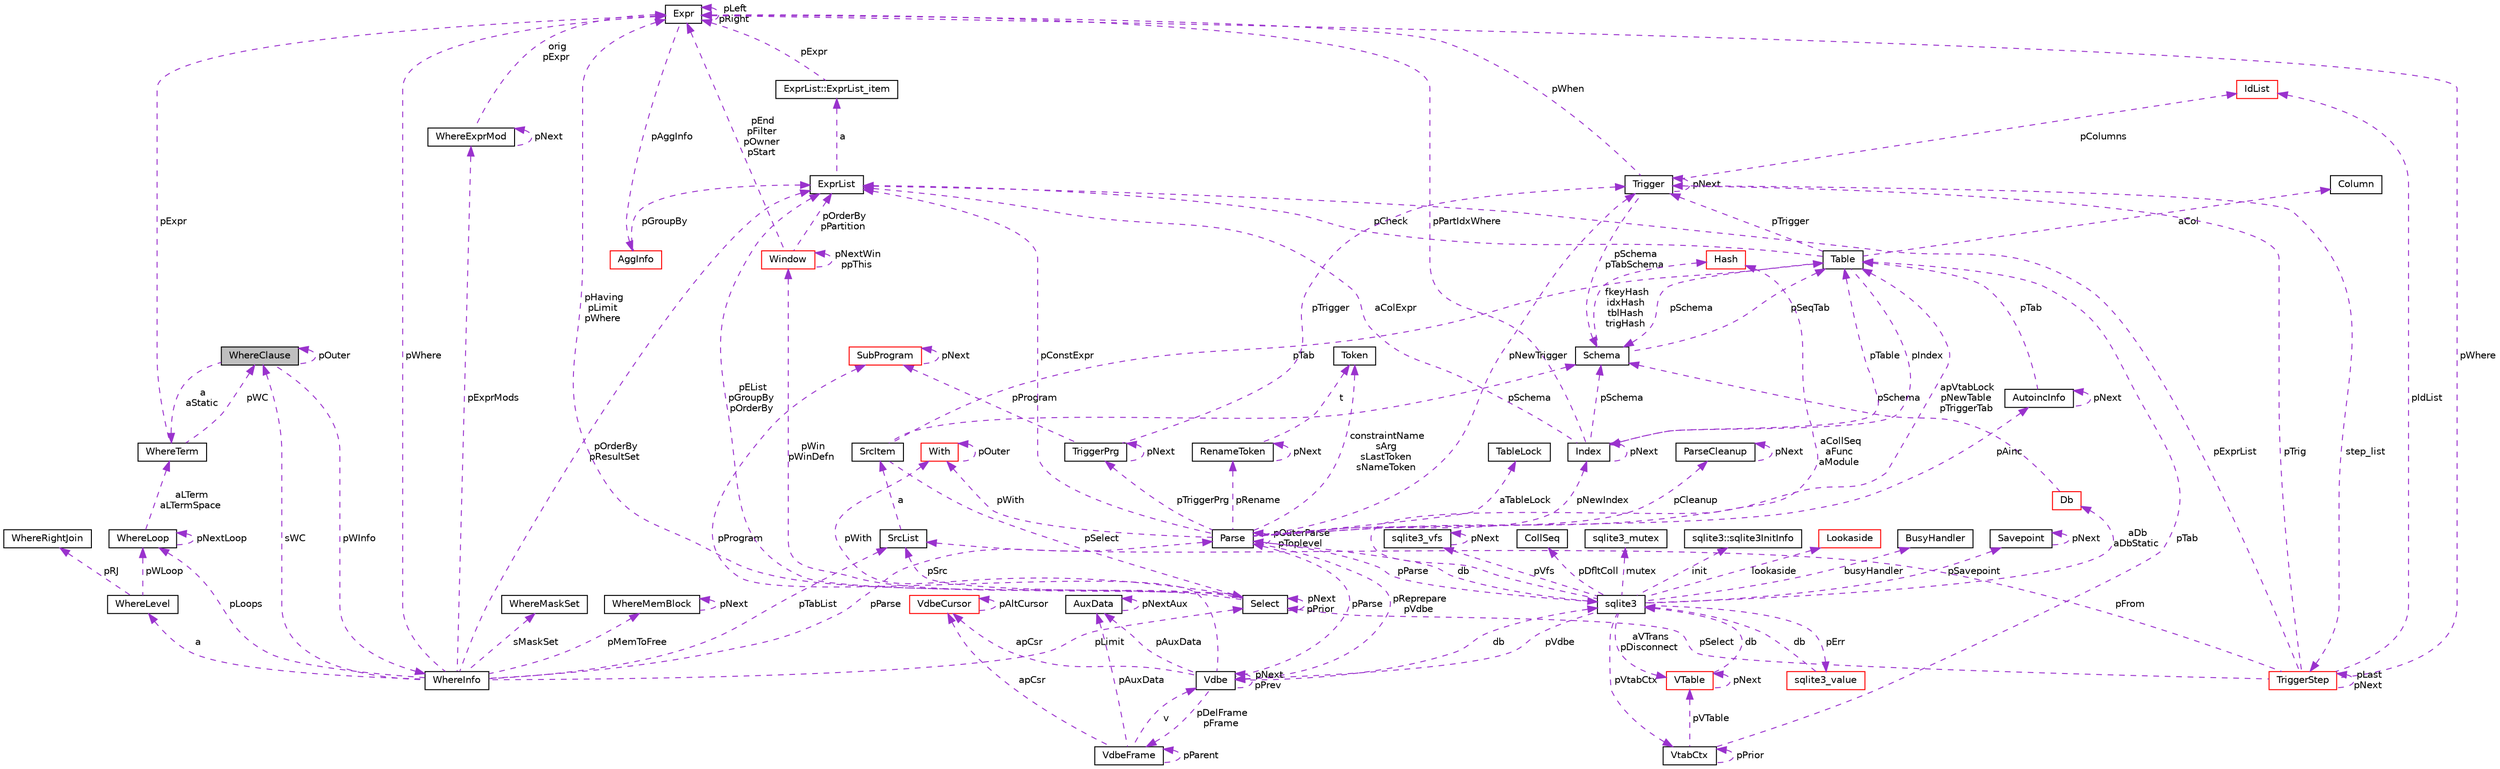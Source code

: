 digraph "WhereClause"
{
 // LATEX_PDF_SIZE
  edge [fontname="Helvetica",fontsize="10",labelfontname="Helvetica",labelfontsize="10"];
  node [fontname="Helvetica",fontsize="10",shape=record];
  Node1 [label="WhereClause",height=0.2,width=0.4,color="black", fillcolor="grey75", style="filled", fontcolor="black",tooltip=" "];
  Node2 -> Node1 [dir="back",color="darkorchid3",fontsize="10",style="dashed",label=" pWInfo" ,fontname="Helvetica"];
  Node2 [label="WhereInfo",height=0.2,width=0.4,color="black", fillcolor="white", style="filled",URL="$db/d1b/sqlite3_8c.html#d9/d37/structWhereInfo",tooltip=" "];
  Node3 -> Node2 [dir="back",color="darkorchid3",fontsize="10",style="dashed",label=" pParse" ,fontname="Helvetica"];
  Node3 [label="Parse",height=0.2,width=0.4,color="black", fillcolor="white", style="filled",URL="$db/d1b/sqlite3_8c.html#db/dbb/structParse",tooltip=" "];
  Node4 -> Node3 [dir="back",color="darkorchid3",fontsize="10",style="dashed",label=" db" ,fontname="Helvetica"];
  Node4 [label="sqlite3",height=0.2,width=0.4,color="black", fillcolor="white", style="filled",URL="$d9/dcd/structsqlite3.html",tooltip=" "];
  Node5 -> Node4 [dir="back",color="darkorchid3",fontsize="10",style="dashed",label=" pVfs" ,fontname="Helvetica"];
  Node5 [label="sqlite3_vfs",height=0.2,width=0.4,color="black", fillcolor="white", style="filled",URL="$d3/d36/structsqlite3__vfs.html",tooltip=" "];
  Node5 -> Node5 [dir="back",color="darkorchid3",fontsize="10",style="dashed",label=" pNext" ,fontname="Helvetica"];
  Node6 -> Node4 [dir="back",color="darkorchid3",fontsize="10",style="dashed",label=" pVdbe" ,fontname="Helvetica"];
  Node6 [label="Vdbe",height=0.2,width=0.4,color="black", fillcolor="white", style="filled",URL="$db/d1b/sqlite3_8c.html#de/d53/structVdbe",tooltip=" "];
  Node4 -> Node6 [dir="back",color="darkorchid3",fontsize="10",style="dashed",label=" db" ,fontname="Helvetica"];
  Node6 -> Node6 [dir="back",color="darkorchid3",fontsize="10",style="dashed",label=" pNext\npPrev" ,fontname="Helvetica"];
  Node3 -> Node6 [dir="back",color="darkorchid3",fontsize="10",style="dashed",label=" pParse" ,fontname="Helvetica"];
  Node7 -> Node6 [dir="back",color="darkorchid3",fontsize="10",style="dashed",label=" apCsr" ,fontname="Helvetica"];
  Node7 [label="VdbeCursor",height=0.2,width=0.4,color="red", fillcolor="white", style="filled",URL="$db/d1b/sqlite3_8c.html#d0/dd5/structVdbeCursor",tooltip=" "];
  Node7 -> Node7 [dir="back",color="darkorchid3",fontsize="10",style="dashed",label=" pAltCursor" ,fontname="Helvetica"];
  Node10 -> Node6 [dir="back",color="darkorchid3",fontsize="10",style="dashed",label=" pDelFrame\npFrame" ,fontname="Helvetica"];
  Node10 [label="VdbeFrame",height=0.2,width=0.4,color="black", fillcolor="white", style="filled",URL="$db/d1b/sqlite3_8c.html#df/db1/structVdbeFrame",tooltip=" "];
  Node6 -> Node10 [dir="back",color="darkorchid3",fontsize="10",style="dashed",label=" v" ,fontname="Helvetica"];
  Node10 -> Node10 [dir="back",color="darkorchid3",fontsize="10",style="dashed",label=" pParent" ,fontname="Helvetica"];
  Node7 -> Node10 [dir="back",color="darkorchid3",fontsize="10",style="dashed",label=" apCsr" ,fontname="Helvetica"];
  Node11 -> Node10 [dir="back",color="darkorchid3",fontsize="10",style="dashed",label=" pAuxData" ,fontname="Helvetica"];
  Node11 [label="AuxData",height=0.2,width=0.4,color="black", fillcolor="white", style="filled",URL="$d7/d4c/structAuxData.html",tooltip=" "];
  Node11 -> Node11 [dir="back",color="darkorchid3",fontsize="10",style="dashed",label=" pNextAux" ,fontname="Helvetica"];
  Node12 -> Node6 [dir="back",color="darkorchid3",fontsize="10",style="dashed",label=" pProgram" ,fontname="Helvetica"];
  Node12 [label="SubProgram",height=0.2,width=0.4,color="red", fillcolor="white", style="filled",URL="$db/d1b/sqlite3_8c.html#de/d7a/structSubProgram",tooltip=" "];
  Node12 -> Node12 [dir="back",color="darkorchid3",fontsize="10",style="dashed",label=" pNext" ,fontname="Helvetica"];
  Node11 -> Node6 [dir="back",color="darkorchid3",fontsize="10",style="dashed",label=" pAuxData" ,fontname="Helvetica"];
  Node9 -> Node4 [dir="back",color="darkorchid3",fontsize="10",style="dashed",label=" pDfltColl" ,fontname="Helvetica"];
  Node9 [label="CollSeq",height=0.2,width=0.4,color="black", fillcolor="white", style="filled",URL="$d1/d4e/structCollSeq.html",tooltip=" "];
  Node48 -> Node4 [dir="back",color="darkorchid3",fontsize="10",style="dashed",label=" mutex" ,fontname="Helvetica"];
  Node48 [label="sqlite3_mutex",height=0.2,width=0.4,color="black", fillcolor="white", style="filled",URL="$db/d1b/sqlite3_8c.html#d5/d3c/structsqlite3__mutex",tooltip=" "];
  Node49 -> Node4 [dir="back",color="darkorchid3",fontsize="10",style="dashed",label=" aDb\naDbStatic" ,fontname="Helvetica"];
  Node49 [label="Db",height=0.2,width=0.4,color="red", fillcolor="white", style="filled",URL="$db/d1b/sqlite3_8c.html#d2/d6b/structDb",tooltip=" "];
  Node25 -> Node49 [dir="back",color="darkorchid3",fontsize="10",style="dashed",label=" pSchema" ,fontname="Helvetica"];
  Node25 [label="Schema",height=0.2,width=0.4,color="black", fillcolor="white", style="filled",URL="$db/d1b/sqlite3_8c.html#d8/db0/structSchema",tooltip=" "];
  Node26 -> Node25 [dir="back",color="darkorchid3",fontsize="10",style="dashed",label=" fkeyHash\nidxHash\ntblHash\ntrigHash" ,fontname="Helvetica"];
  Node26 [label="Hash",height=0.2,width=0.4,color="red", fillcolor="white", style="filled",URL="$db/d1b/sqlite3_8c.html#d1/dbe/structHash",tooltip=" "];
  Node22 -> Node25 [dir="back",color="darkorchid3",fontsize="10",style="dashed",label=" pSeqTab" ,fontname="Helvetica"];
  Node22 [label="Table",height=0.2,width=0.4,color="black", fillcolor="white", style="filled",URL="$db/d1b/sqlite3_8c.html#dc/dcb/structTable",tooltip=" "];
  Node23 -> Node22 [dir="back",color="darkorchid3",fontsize="10",style="dashed",label=" aCol" ,fontname="Helvetica"];
  Node23 [label="Column",height=0.2,width=0.4,color="black", fillcolor="white", style="filled",URL="$db/d1b/sqlite3_8c.html#dc/dc1/structColumn",tooltip=" "];
  Node24 -> Node22 [dir="back",color="darkorchid3",fontsize="10",style="dashed",label=" pIndex" ,fontname="Helvetica"];
  Node24 [label="Index",height=0.2,width=0.4,color="black", fillcolor="white", style="filled",URL="$db/d1b/sqlite3_8c.html#df/d86/structIndex",tooltip=" "];
  Node22 -> Node24 [dir="back",color="darkorchid3",fontsize="10",style="dashed",label=" pTable" ,fontname="Helvetica"];
  Node24 -> Node24 [dir="back",color="darkorchid3",fontsize="10",style="dashed",label=" pNext" ,fontname="Helvetica"];
  Node25 -> Node24 [dir="back",color="darkorchid3",fontsize="10",style="dashed",label=" pSchema" ,fontname="Helvetica"];
  Node29 -> Node24 [dir="back",color="darkorchid3",fontsize="10",style="dashed",label=" pPartIdxWhere" ,fontname="Helvetica"];
  Node29 [label="Expr",height=0.2,width=0.4,color="black", fillcolor="white", style="filled",URL="$db/d1b/sqlite3_8c.html#d4/dfb/structExpr",tooltip=" "];
  Node29 -> Node29 [dir="back",color="darkorchid3",fontsize="10",style="dashed",label=" pLeft\npRight" ,fontname="Helvetica"];
  Node30 -> Node29 [dir="back",color="darkorchid3",fontsize="10",style="dashed",label=" pAggInfo" ,fontname="Helvetica"];
  Node30 [label="AggInfo",height=0.2,width=0.4,color="red", fillcolor="white", style="filled",URL="$db/d1b/sqlite3_8c.html#d2/dc8/structAggInfo",tooltip=" "];
  Node31 -> Node30 [dir="back",color="darkorchid3",fontsize="10",style="dashed",label=" pGroupBy" ,fontname="Helvetica"];
  Node31 [label="ExprList",height=0.2,width=0.4,color="black", fillcolor="white", style="filled",URL="$db/d1b/sqlite3_8c.html#d5/d5c/structExprList",tooltip=" "];
  Node32 -> Node31 [dir="back",color="darkorchid3",fontsize="10",style="dashed",label=" a" ,fontname="Helvetica"];
  Node32 [label="ExprList::ExprList_item",height=0.2,width=0.4,color="black", fillcolor="white", style="filled",URL="$db/d1b/sqlite3_8c.html#d8/dae/structExprList_1_1ExprList__item",tooltip=" "];
  Node29 -> Node32 [dir="back",color="darkorchid3",fontsize="10",style="dashed",label=" pExpr" ,fontname="Helvetica"];
  Node31 -> Node24 [dir="back",color="darkorchid3",fontsize="10",style="dashed",label=" aColExpr" ,fontname="Helvetica"];
  Node31 -> Node22 [dir="back",color="darkorchid3",fontsize="10",style="dashed",label=" pCheck" ,fontname="Helvetica"];
  Node35 -> Node22 [dir="back",color="darkorchid3",fontsize="10",style="dashed",label=" pTrigger" ,fontname="Helvetica"];
  Node35 [label="Trigger",height=0.2,width=0.4,color="black", fillcolor="white", style="filled",URL="$db/d1b/sqlite3_8c.html#dc/d15/structTrigger",tooltip=" "];
  Node29 -> Node35 [dir="back",color="darkorchid3",fontsize="10",style="dashed",label=" pWhen" ,fontname="Helvetica"];
  Node36 -> Node35 [dir="back",color="darkorchid3",fontsize="10",style="dashed",label=" pColumns" ,fontname="Helvetica"];
  Node36 [label="IdList",height=0.2,width=0.4,color="red", fillcolor="white", style="filled",URL="$db/d1b/sqlite3_8c.html#da/d69/structIdList",tooltip=" "];
  Node25 -> Node35 [dir="back",color="darkorchid3",fontsize="10",style="dashed",label=" pSchema\npTabSchema" ,fontname="Helvetica"];
  Node38 -> Node35 [dir="back",color="darkorchid3",fontsize="10",style="dashed",label=" step_list" ,fontname="Helvetica"];
  Node38 [label="TriggerStep",height=0.2,width=0.4,color="red", fillcolor="white", style="filled",URL="$db/d1b/sqlite3_8c.html#d5/da5/structTriggerStep",tooltip=" "];
  Node35 -> Node38 [dir="back",color="darkorchid3",fontsize="10",style="dashed",label=" pTrig" ,fontname="Helvetica"];
  Node39 -> Node38 [dir="back",color="darkorchid3",fontsize="10",style="dashed",label=" pSelect" ,fontname="Helvetica"];
  Node39 [label="Select",height=0.2,width=0.4,color="black", fillcolor="white", style="filled",URL="$db/d1b/sqlite3_8c.html#dd/d39/structSelect",tooltip=" "];
  Node31 -> Node39 [dir="back",color="darkorchid3",fontsize="10",style="dashed",label=" pEList\npGroupBy\npOrderBy" ,fontname="Helvetica"];
  Node40 -> Node39 [dir="back",color="darkorchid3",fontsize="10",style="dashed",label=" pSrc" ,fontname="Helvetica"];
  Node40 [label="SrcList",height=0.2,width=0.4,color="black", fillcolor="white", style="filled",URL="$db/d1b/sqlite3_8c.html#de/deb/structSrcList",tooltip=" "];
  Node41 -> Node40 [dir="back",color="darkorchid3",fontsize="10",style="dashed",label=" a" ,fontname="Helvetica"];
  Node41 [label="SrcItem",height=0.2,width=0.4,color="black", fillcolor="white", style="filled",URL="$db/d1b/sqlite3_8c.html#d0/d26/structSrcItem",tooltip=" "];
  Node25 -> Node41 [dir="back",color="darkorchid3",fontsize="10",style="dashed",label=" pSchema" ,fontname="Helvetica"];
  Node22 -> Node41 [dir="back",color="darkorchid3",fontsize="10",style="dashed",label=" pTab" ,fontname="Helvetica"];
  Node39 -> Node41 [dir="back",color="darkorchid3",fontsize="10",style="dashed",label=" pSelect" ,fontname="Helvetica"];
  Node29 -> Node39 [dir="back",color="darkorchid3",fontsize="10",style="dashed",label=" pHaving\npLimit\npWhere" ,fontname="Helvetica"];
  Node39 -> Node39 [dir="back",color="darkorchid3",fontsize="10",style="dashed",label=" pNext\npPrior" ,fontname="Helvetica"];
  Node42 -> Node39 [dir="back",color="darkorchid3",fontsize="10",style="dashed",label=" pWith" ,fontname="Helvetica"];
  Node42 [label="With",height=0.2,width=0.4,color="red", fillcolor="white", style="filled",URL="$db/d1b/sqlite3_8c.html#df/d70/structWith",tooltip=" "];
  Node42 -> Node42 [dir="back",color="darkorchid3",fontsize="10",style="dashed",label=" pOuter" ,fontname="Helvetica"];
  Node45 -> Node39 [dir="back",color="darkorchid3",fontsize="10",style="dashed",label=" pWin\npWinDefn" ,fontname="Helvetica"];
  Node45 [label="Window",height=0.2,width=0.4,color="red", fillcolor="white", style="filled",URL="$db/d1b/sqlite3_8c.html#d6/d08/structWindow",tooltip=" "];
  Node31 -> Node45 [dir="back",color="darkorchid3",fontsize="10",style="dashed",label=" pOrderBy\npPartition" ,fontname="Helvetica"];
  Node29 -> Node45 [dir="back",color="darkorchid3",fontsize="10",style="dashed",label=" pEnd\npFilter\npOwner\npStart" ,fontname="Helvetica"];
  Node45 -> Node45 [dir="back",color="darkorchid3",fontsize="10",style="dashed",label=" pNextWin\nppThis" ,fontname="Helvetica"];
  Node40 -> Node38 [dir="back",color="darkorchid3",fontsize="10",style="dashed",label=" pFrom" ,fontname="Helvetica"];
  Node29 -> Node38 [dir="back",color="darkorchid3",fontsize="10",style="dashed",label=" pWhere" ,fontname="Helvetica"];
  Node31 -> Node38 [dir="back",color="darkorchid3",fontsize="10",style="dashed",label=" pExprList" ,fontname="Helvetica"];
  Node36 -> Node38 [dir="back",color="darkorchid3",fontsize="10",style="dashed",label=" pIdList" ,fontname="Helvetica"];
  Node38 -> Node38 [dir="back",color="darkorchid3",fontsize="10",style="dashed",label=" pLast\npNext" ,fontname="Helvetica"];
  Node35 -> Node35 [dir="back",color="darkorchid3",fontsize="10",style="dashed",label=" pNext" ,fontname="Helvetica"];
  Node25 -> Node22 [dir="back",color="darkorchid3",fontsize="10",style="dashed",label=" pSchema" ,fontname="Helvetica"];
  Node67 -> Node4 [dir="back",color="darkorchid3",fontsize="10",style="dashed",label=" init" ,fontname="Helvetica"];
  Node67 [label="sqlite3::sqlite3InitInfo",height=0.2,width=0.4,color="black", fillcolor="white", style="filled",URL="$d9/dcd/structsqlite3.html#df/d52/structsqlite3_1_1sqlite3InitInfo",tooltip=" "];
  Node3 -> Node4 [dir="back",color="darkorchid3",fontsize="10",style="dashed",label=" pParse" ,fontname="Helvetica"];
  Node17 -> Node4 [dir="back",color="darkorchid3",fontsize="10",style="dashed",label=" pErr" ,fontname="Helvetica"];
  Node17 [label="sqlite3_value",height=0.2,width=0.4,color="red", fillcolor="white", style="filled",URL="$d0/d9c/structsqlite3__value.html",tooltip=" "];
  Node4 -> Node17 [dir="back",color="darkorchid3",fontsize="10",style="dashed",label=" db" ,fontname="Helvetica"];
  Node68 -> Node4 [dir="back",color="darkorchid3",fontsize="10",style="dashed",label=" lookaside" ,fontname="Helvetica"];
  Node68 [label="Lookaside",height=0.2,width=0.4,color="red", fillcolor="white", style="filled",URL="$db/d1b/sqlite3_8c.html#d9/d54/structLookaside",tooltip=" "];
  Node26 -> Node4 [dir="back",color="darkorchid3",fontsize="10",style="dashed",label=" aCollSeq\naFunc\naModule" ,fontname="Helvetica"];
  Node70 -> Node4 [dir="back",color="darkorchid3",fontsize="10",style="dashed",label=" pVtabCtx" ,fontname="Helvetica"];
  Node70 [label="VtabCtx",height=0.2,width=0.4,color="black", fillcolor="white", style="filled",URL="$db/d1b/sqlite3_8c.html#d3/d4f/structVtabCtx",tooltip=" "];
  Node19 -> Node70 [dir="back",color="darkorchid3",fontsize="10",style="dashed",label=" pVTable" ,fontname="Helvetica"];
  Node19 [label="VTable",height=0.2,width=0.4,color="red", fillcolor="white", style="filled",URL="$db/d1b/sqlite3_8c.html#d9/dde/structVTable",tooltip=" "];
  Node4 -> Node19 [dir="back",color="darkorchid3",fontsize="10",style="dashed",label=" db" ,fontname="Helvetica"];
  Node19 -> Node19 [dir="back",color="darkorchid3",fontsize="10",style="dashed",label=" pNext" ,fontname="Helvetica"];
  Node22 -> Node70 [dir="back",color="darkorchid3",fontsize="10",style="dashed",label=" pTab" ,fontname="Helvetica"];
  Node70 -> Node70 [dir="back",color="darkorchid3",fontsize="10",style="dashed",label=" pPrior" ,fontname="Helvetica"];
  Node19 -> Node4 [dir="back",color="darkorchid3",fontsize="10",style="dashed",label=" aVTrans\npDisconnect" ,fontname="Helvetica"];
  Node71 -> Node4 [dir="back",color="darkorchid3",fontsize="10",style="dashed",label=" busyHandler" ,fontname="Helvetica"];
  Node71 [label="BusyHandler",height=0.2,width=0.4,color="black", fillcolor="white", style="filled",URL="$dc/d2e/structBusyHandler.html",tooltip=" "];
  Node72 -> Node4 [dir="back",color="darkorchid3",fontsize="10",style="dashed",label=" pSavepoint" ,fontname="Helvetica"];
  Node72 [label="Savepoint",height=0.2,width=0.4,color="black", fillcolor="white", style="filled",URL="$db/d1b/sqlite3_8c.html#d3/d2f/structSavepoint",tooltip=" "];
  Node72 -> Node72 [dir="back",color="darkorchid3",fontsize="10",style="dashed",label=" pNext" ,fontname="Helvetica"];
  Node6 -> Node3 [dir="back",color="darkorchid3",fontsize="10",style="dashed",label=" pReprepare\npVdbe" ,fontname="Helvetica"];
  Node31 -> Node3 [dir="back",color="darkorchid3",fontsize="10",style="dashed",label=" pConstExpr" ,fontname="Helvetica"];
  Node73 -> Node3 [dir="back",color="darkorchid3",fontsize="10",style="dashed",label=" constraintName\nsArg\nsLastToken\nsNameToken" ,fontname="Helvetica"];
  Node73 [label="Token",height=0.2,width=0.4,color="black", fillcolor="white", style="filled",URL="$db/d1b/sqlite3_8c.html#df/dcd/structToken",tooltip=" "];
  Node74 -> Node3 [dir="back",color="darkorchid3",fontsize="10",style="dashed",label=" aTableLock" ,fontname="Helvetica"];
  Node74 [label="TableLock",height=0.2,width=0.4,color="black", fillcolor="white", style="filled",URL="$db/d1b/sqlite3_8c.html#d1/d79/structTableLock",tooltip=" "];
  Node75 -> Node3 [dir="back",color="darkorchid3",fontsize="10",style="dashed",label=" pAinc" ,fontname="Helvetica"];
  Node75 [label="AutoincInfo",height=0.2,width=0.4,color="black", fillcolor="white", style="filled",URL="$db/d1b/sqlite3_8c.html#db/d7b/structAutoincInfo",tooltip=" "];
  Node75 -> Node75 [dir="back",color="darkorchid3",fontsize="10",style="dashed",label=" pNext" ,fontname="Helvetica"];
  Node22 -> Node75 [dir="back",color="darkorchid3",fontsize="10",style="dashed",label=" pTab" ,fontname="Helvetica"];
  Node3 -> Node3 [dir="back",color="darkorchid3",fontsize="10",style="dashed",label=" pOuterParse\npToplevel" ,fontname="Helvetica"];
  Node22 -> Node3 [dir="back",color="darkorchid3",fontsize="10",style="dashed",label=" apVtabLock\npNewTable\npTriggerTab" ,fontname="Helvetica"];
  Node76 -> Node3 [dir="back",color="darkorchid3",fontsize="10",style="dashed",label=" pTriggerPrg" ,fontname="Helvetica"];
  Node76 [label="TriggerPrg",height=0.2,width=0.4,color="black", fillcolor="white", style="filled",URL="$db/d1b/sqlite3_8c.html#d9/d62/structTriggerPrg",tooltip=" "];
  Node35 -> Node76 [dir="back",color="darkorchid3",fontsize="10",style="dashed",label=" pTrigger" ,fontname="Helvetica"];
  Node76 -> Node76 [dir="back",color="darkorchid3",fontsize="10",style="dashed",label=" pNext" ,fontname="Helvetica"];
  Node12 -> Node76 [dir="back",color="darkorchid3",fontsize="10",style="dashed",label=" pProgram" ,fontname="Helvetica"];
  Node77 -> Node3 [dir="back",color="darkorchid3",fontsize="10",style="dashed",label=" pCleanup" ,fontname="Helvetica"];
  Node77 [label="ParseCleanup",height=0.2,width=0.4,color="black", fillcolor="white", style="filled",URL="$de/d52/structParseCleanup.html",tooltip=" "];
  Node77 -> Node77 [dir="back",color="darkorchid3",fontsize="10",style="dashed",label=" pNext" ,fontname="Helvetica"];
  Node24 -> Node3 [dir="back",color="darkorchid3",fontsize="10",style="dashed",label=" pNewIndex" ,fontname="Helvetica"];
  Node35 -> Node3 [dir="back",color="darkorchid3",fontsize="10",style="dashed",label=" pNewTrigger" ,fontname="Helvetica"];
  Node42 -> Node3 [dir="back",color="darkorchid3",fontsize="10",style="dashed",label=" pWith" ,fontname="Helvetica"];
  Node78 -> Node3 [dir="back",color="darkorchid3",fontsize="10",style="dashed",label=" pRename" ,fontname="Helvetica"];
  Node78 [label="RenameToken",height=0.2,width=0.4,color="black", fillcolor="white", style="filled",URL="$db/d1b/sqlite3_8c.html#d7/db5/structRenameToken",tooltip=" "];
  Node73 -> Node78 [dir="back",color="darkorchid3",fontsize="10",style="dashed",label=" t" ,fontname="Helvetica"];
  Node78 -> Node78 [dir="back",color="darkorchid3",fontsize="10",style="dashed",label=" pNext" ,fontname="Helvetica"];
  Node40 -> Node2 [dir="back",color="darkorchid3",fontsize="10",style="dashed",label=" pTabList" ,fontname="Helvetica"];
  Node31 -> Node2 [dir="back",color="darkorchid3",fontsize="10",style="dashed",label=" pOrderBy\npResultSet" ,fontname="Helvetica"];
  Node29 -> Node2 [dir="back",color="darkorchid3",fontsize="10",style="dashed",label=" pWhere" ,fontname="Helvetica"];
  Node39 -> Node2 [dir="back",color="darkorchid3",fontsize="10",style="dashed",label=" pLimit" ,fontname="Helvetica"];
  Node79 -> Node2 [dir="back",color="darkorchid3",fontsize="10",style="dashed",label=" pLoops" ,fontname="Helvetica"];
  Node79 [label="WhereLoop",height=0.2,width=0.4,color="black", fillcolor="white", style="filled",URL="$db/d1b/sqlite3_8c.html#dd/d9a/structWhereLoop",tooltip=" "];
  Node80 -> Node79 [dir="back",color="darkorchid3",fontsize="10",style="dashed",label=" aLTerm\naLTermSpace" ,fontname="Helvetica"];
  Node80 [label="WhereTerm",height=0.2,width=0.4,color="black", fillcolor="white", style="filled",URL="$db/d1b/sqlite3_8c.html#da/d59/structWhereTerm",tooltip=" "];
  Node29 -> Node80 [dir="back",color="darkorchid3",fontsize="10",style="dashed",label=" pExpr" ,fontname="Helvetica"];
  Node1 -> Node80 [dir="back",color="darkorchid3",fontsize="10",style="dashed",label=" pWC" ,fontname="Helvetica"];
  Node79 -> Node79 [dir="back",color="darkorchid3",fontsize="10",style="dashed",label=" pNextLoop" ,fontname="Helvetica"];
  Node81 -> Node2 [dir="back",color="darkorchid3",fontsize="10",style="dashed",label=" pExprMods" ,fontname="Helvetica"];
  Node81 [label="WhereExprMod",height=0.2,width=0.4,color="black", fillcolor="white", style="filled",URL="$db/d1b/sqlite3_8c.html#de/dbe/structWhereExprMod",tooltip=" "];
  Node81 -> Node81 [dir="back",color="darkorchid3",fontsize="10",style="dashed",label=" pNext" ,fontname="Helvetica"];
  Node29 -> Node81 [dir="back",color="darkorchid3",fontsize="10",style="dashed",label=" orig\npExpr" ,fontname="Helvetica"];
  Node82 -> Node2 [dir="back",color="darkorchid3",fontsize="10",style="dashed",label=" pMemToFree" ,fontname="Helvetica"];
  Node82 [label="WhereMemBlock",height=0.2,width=0.4,color="black", fillcolor="white", style="filled",URL="$db/d1b/sqlite3_8c.html#d7/df6/structWhereMemBlock",tooltip=" "];
  Node82 -> Node82 [dir="back",color="darkorchid3",fontsize="10",style="dashed",label=" pNext" ,fontname="Helvetica"];
  Node1 -> Node2 [dir="back",color="darkorchid3",fontsize="10",style="dashed",label=" sWC" ,fontname="Helvetica"];
  Node83 -> Node2 [dir="back",color="darkorchid3",fontsize="10",style="dashed",label=" sMaskSet" ,fontname="Helvetica"];
  Node83 [label="WhereMaskSet",height=0.2,width=0.4,color="black", fillcolor="white", style="filled",URL="$db/d1b/sqlite3_8c.html#d4/d2e/structWhereMaskSet",tooltip=" "];
  Node84 -> Node2 [dir="back",color="darkorchid3",fontsize="10",style="dashed",label=" a" ,fontname="Helvetica"];
  Node84 [label="WhereLevel",height=0.2,width=0.4,color="black", fillcolor="white", style="filled",URL="$db/d1b/sqlite3_8c.html#d4/dc8/structWhereLevel",tooltip=" "];
  Node85 -> Node84 [dir="back",color="darkorchid3",fontsize="10",style="dashed",label=" pRJ" ,fontname="Helvetica"];
  Node85 [label="WhereRightJoin",height=0.2,width=0.4,color="black", fillcolor="white", style="filled",URL="$db/d1b/sqlite3_8c.html#df/dd8/structWhereRightJoin",tooltip=" "];
  Node79 -> Node84 [dir="back",color="darkorchid3",fontsize="10",style="dashed",label=" pWLoop" ,fontname="Helvetica"];
  Node1 -> Node1 [dir="back",color="darkorchid3",fontsize="10",style="dashed",label=" pOuter" ,fontname="Helvetica"];
  Node80 -> Node1 [dir="back",color="darkorchid3",fontsize="10",style="dashed",label=" a\naStatic" ,fontname="Helvetica"];
}
